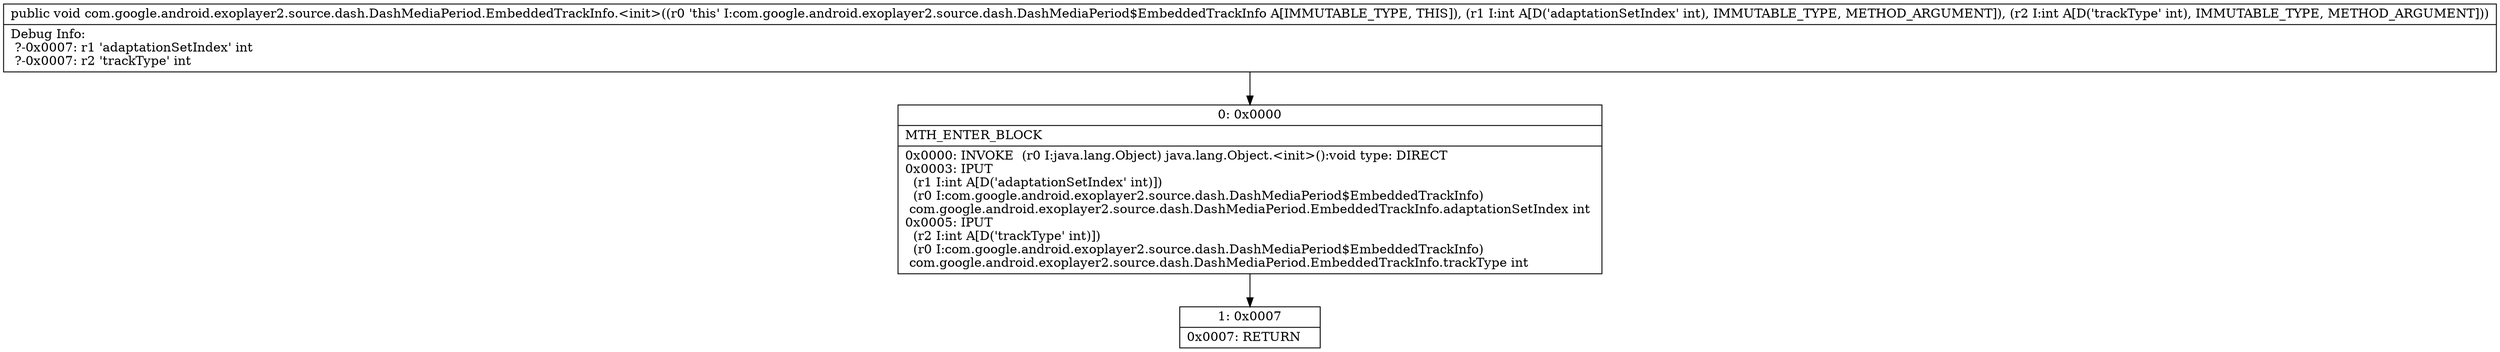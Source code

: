 digraph "CFG forcom.google.android.exoplayer2.source.dash.DashMediaPeriod.EmbeddedTrackInfo.\<init\>(II)V" {
Node_0 [shape=record,label="{0\:\ 0x0000|MTH_ENTER_BLOCK\l|0x0000: INVOKE  (r0 I:java.lang.Object) java.lang.Object.\<init\>():void type: DIRECT \l0x0003: IPUT  \l  (r1 I:int A[D('adaptationSetIndex' int)])\l  (r0 I:com.google.android.exoplayer2.source.dash.DashMediaPeriod$EmbeddedTrackInfo)\l com.google.android.exoplayer2.source.dash.DashMediaPeriod.EmbeddedTrackInfo.adaptationSetIndex int \l0x0005: IPUT  \l  (r2 I:int A[D('trackType' int)])\l  (r0 I:com.google.android.exoplayer2.source.dash.DashMediaPeriod$EmbeddedTrackInfo)\l com.google.android.exoplayer2.source.dash.DashMediaPeriod.EmbeddedTrackInfo.trackType int \l}"];
Node_1 [shape=record,label="{1\:\ 0x0007|0x0007: RETURN   \l}"];
MethodNode[shape=record,label="{public void com.google.android.exoplayer2.source.dash.DashMediaPeriod.EmbeddedTrackInfo.\<init\>((r0 'this' I:com.google.android.exoplayer2.source.dash.DashMediaPeriod$EmbeddedTrackInfo A[IMMUTABLE_TYPE, THIS]), (r1 I:int A[D('adaptationSetIndex' int), IMMUTABLE_TYPE, METHOD_ARGUMENT]), (r2 I:int A[D('trackType' int), IMMUTABLE_TYPE, METHOD_ARGUMENT]))  | Debug Info:\l  ?\-0x0007: r1 'adaptationSetIndex' int\l  ?\-0x0007: r2 'trackType' int\l}"];
MethodNode -> Node_0;
Node_0 -> Node_1;
}

